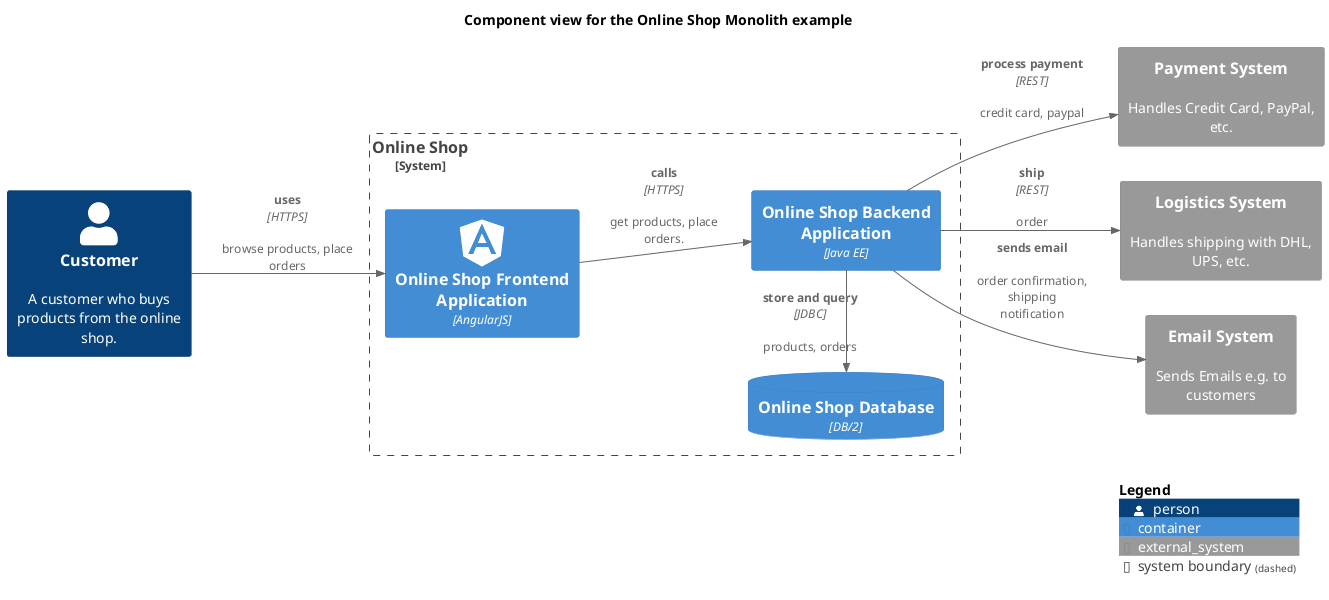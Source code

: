 @startuml component-view
!include <C4/C4_Component.puml>
!include <awslib14/AWSCommon>
!include <awslib14/AWSC4Integration>
!include <azure/AzureCommon>
!include <azure/AzureC4Integration>
!include <tupadr3/common>
!include <logos/oracle>
!include <tupadr3/devicons2/angularjs>


LAYOUT_LEFT_RIGHT()




title Component view for the Online Shop Monolith example
System_Boundary(softwareDevelopment_architecture_example_monolith_onlineShopSystem, "Online Shop") {
  Container(softwareDevelopment_architecture_example_monolith_onlineShopBackend, "Online Shop Backend Application", $techn="Java EE")
  ContainerDb(softwareDevelopment_architecture_example_monolith_onlineShopDb, "Online Shop Database", $techn="DB/2")
  Container(softwareDevelopment_architecture_example_monolith_onlineShopFrontend, "Online Shop Frontend Application", $techn="AngularJS", $sprite="angularjs")
}
Person(softwareDevelopment_architecture_example_monolith_customer, "Customer", $descr="A customer who buys products from the online shop.")
System_Ext(softwareDevelopment_architecture_example_monolith_paymentSystem, "Payment System", $descr="Handles Credit Card, PayPal, etc.")
System_Ext(softwareDevelopment_architecture_example_monolith_logisticsSystem, "Logistics System", $descr="Handles shipping with DHL, UPS, etc.")
System_Ext(softwareDevelopment_architecture_example_monolith_emailSystem, "Email System", $descr="Sends Emails e.g. to customers")
Rel(softwareDevelopment_architecture_example_monolith_onlineShopBackend, softwareDevelopment_architecture_example_monolith_emailSystem, "sends email", $descr="order confirmation, shipping notification")
Rel(softwareDevelopment_architecture_example_monolith_onlineShopFrontend, softwareDevelopment_architecture_example_monolith_onlineShopBackend, "calls", $descr="get products, place orders.", $techn="HTTPS")
Rel(softwareDevelopment_architecture_example_monolith_onlineShopBackend, softwareDevelopment_architecture_example_monolith_logisticsSystem, "ship", $descr="order", $techn="REST")
Rel_L(softwareDevelopment_architecture_example_monolith_onlineShopBackend, softwareDevelopment_architecture_example_monolith_onlineShopDb, "store and query", $descr="products, orders", $techn="JDBC")
Rel(softwareDevelopment_architecture_example_monolith_onlineShopBackend, softwareDevelopment_architecture_example_monolith_paymentSystem, "process payment", $descr="credit card, paypal", $techn="REST")
Rel(softwareDevelopment_architecture_example_monolith_customer, softwareDevelopment_architecture_example_monolith_onlineShopFrontend, "uses", $descr="browse products, place orders", $techn="HTTPS")
SHOW_LEGEND()
@enduml
